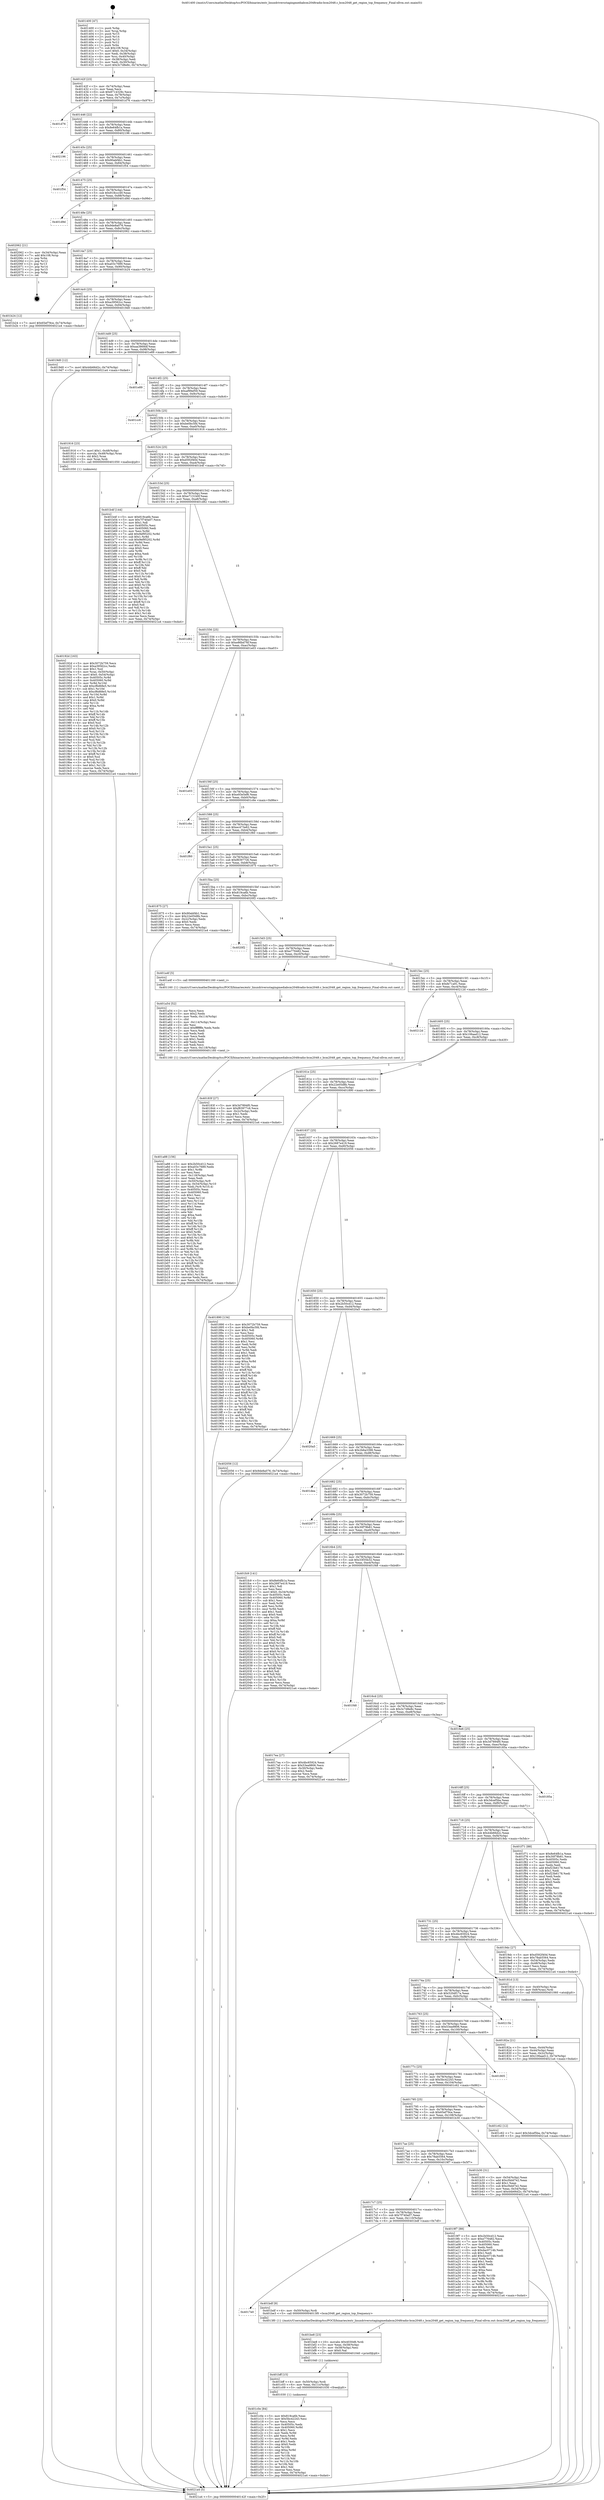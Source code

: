 digraph "0x401400" {
  label = "0x401400 (/mnt/c/Users/mathe/Desktop/tcc/POCII/binaries/extr_linuxdriversstagingmediabcm2048radio-bcm2048.c_bcm2048_get_region_top_frequency_Final-ollvm.out::main(0))"
  labelloc = "t"
  node[shape=record]

  Entry [label="",width=0.3,height=0.3,shape=circle,fillcolor=black,style=filled]
  "0x40142f" [label="{
     0x40142f [23]\l
     | [instrs]\l
     &nbsp;&nbsp;0x40142f \<+3\>: mov -0x74(%rbp),%eax\l
     &nbsp;&nbsp;0x401432 \<+2\>: mov %eax,%ecx\l
     &nbsp;&nbsp;0x401434 \<+6\>: sub $0x8714329c,%ecx\l
     &nbsp;&nbsp;0x40143a \<+3\>: mov %eax,-0x78(%rbp)\l
     &nbsp;&nbsp;0x40143d \<+3\>: mov %ecx,-0x7c(%rbp)\l
     &nbsp;&nbsp;0x401440 \<+6\>: je 0000000000401d76 \<main+0x976\>\l
  }"]
  "0x401d76" [label="{
     0x401d76\l
  }", style=dashed]
  "0x401446" [label="{
     0x401446 [22]\l
     | [instrs]\l
     &nbsp;&nbsp;0x401446 \<+5\>: jmp 000000000040144b \<main+0x4b\>\l
     &nbsp;&nbsp;0x40144b \<+3\>: mov -0x78(%rbp),%eax\l
     &nbsp;&nbsp;0x40144e \<+5\>: sub $0x8e64fb1a,%eax\l
     &nbsp;&nbsp;0x401453 \<+3\>: mov %eax,-0x80(%rbp)\l
     &nbsp;&nbsp;0x401456 \<+6\>: je 0000000000402196 \<main+0xd96\>\l
  }"]
  Exit [label="",width=0.3,height=0.3,shape=circle,fillcolor=black,style=filled,peripheries=2]
  "0x402196" [label="{
     0x402196\l
  }", style=dashed]
  "0x40145c" [label="{
     0x40145c [25]\l
     | [instrs]\l
     &nbsp;&nbsp;0x40145c \<+5\>: jmp 0000000000401461 \<main+0x61\>\l
     &nbsp;&nbsp;0x401461 \<+3\>: mov -0x78(%rbp),%eax\l
     &nbsp;&nbsp;0x401464 \<+5\>: sub $0x90abf4b1,%eax\l
     &nbsp;&nbsp;0x401469 \<+6\>: mov %eax,-0x84(%rbp)\l
     &nbsp;&nbsp;0x40146f \<+6\>: je 0000000000401f54 \<main+0xb54\>\l
  }"]
  "0x401c0e" [label="{
     0x401c0e [84]\l
     | [instrs]\l
     &nbsp;&nbsp;0x401c0e \<+5\>: mov $0x819ca6b,%eax\l
     &nbsp;&nbsp;0x401c13 \<+5\>: mov $0x5bc42243,%esi\l
     &nbsp;&nbsp;0x401c18 \<+2\>: xor %ecx,%ecx\l
     &nbsp;&nbsp;0x401c1a \<+7\>: mov 0x40505c,%edx\l
     &nbsp;&nbsp;0x401c21 \<+8\>: mov 0x405060,%r8d\l
     &nbsp;&nbsp;0x401c29 \<+3\>: sub $0x1,%ecx\l
     &nbsp;&nbsp;0x401c2c \<+3\>: mov %edx,%r9d\l
     &nbsp;&nbsp;0x401c2f \<+3\>: add %ecx,%r9d\l
     &nbsp;&nbsp;0x401c32 \<+4\>: imul %r9d,%edx\l
     &nbsp;&nbsp;0x401c36 \<+3\>: and $0x1,%edx\l
     &nbsp;&nbsp;0x401c39 \<+3\>: cmp $0x0,%edx\l
     &nbsp;&nbsp;0x401c3c \<+4\>: sete %r10b\l
     &nbsp;&nbsp;0x401c40 \<+4\>: cmp $0xa,%r8d\l
     &nbsp;&nbsp;0x401c44 \<+4\>: setl %r11b\l
     &nbsp;&nbsp;0x401c48 \<+3\>: mov %r10b,%bl\l
     &nbsp;&nbsp;0x401c4b \<+3\>: and %r11b,%bl\l
     &nbsp;&nbsp;0x401c4e \<+3\>: xor %r11b,%r10b\l
     &nbsp;&nbsp;0x401c51 \<+3\>: or %r10b,%bl\l
     &nbsp;&nbsp;0x401c54 \<+3\>: test $0x1,%bl\l
     &nbsp;&nbsp;0x401c57 \<+3\>: cmovne %esi,%eax\l
     &nbsp;&nbsp;0x401c5a \<+3\>: mov %eax,-0x74(%rbp)\l
     &nbsp;&nbsp;0x401c5d \<+5\>: jmp 00000000004021a4 \<main+0xda4\>\l
  }"]
  "0x401f54" [label="{
     0x401f54\l
  }", style=dashed]
  "0x401475" [label="{
     0x401475 [25]\l
     | [instrs]\l
     &nbsp;&nbsp;0x401475 \<+5\>: jmp 000000000040147a \<main+0x7a\>\l
     &nbsp;&nbsp;0x40147a \<+3\>: mov -0x78(%rbp),%eax\l
     &nbsp;&nbsp;0x40147d \<+5\>: sub $0x918ccc49,%eax\l
     &nbsp;&nbsp;0x401482 \<+6\>: mov %eax,-0x88(%rbp)\l
     &nbsp;&nbsp;0x401488 \<+6\>: je 0000000000401d9d \<main+0x99d\>\l
  }"]
  "0x401bff" [label="{
     0x401bff [15]\l
     | [instrs]\l
     &nbsp;&nbsp;0x401bff \<+4\>: mov -0x50(%rbp),%rdi\l
     &nbsp;&nbsp;0x401c03 \<+6\>: mov %eax,-0x11c(%rbp)\l
     &nbsp;&nbsp;0x401c09 \<+5\>: call 0000000000401030 \<free@plt\>\l
     | [calls]\l
     &nbsp;&nbsp;0x401030 \{1\} (unknown)\l
  }"]
  "0x401d9d" [label="{
     0x401d9d\l
  }", style=dashed]
  "0x40148e" [label="{
     0x40148e [25]\l
     | [instrs]\l
     &nbsp;&nbsp;0x40148e \<+5\>: jmp 0000000000401493 \<main+0x93\>\l
     &nbsp;&nbsp;0x401493 \<+3\>: mov -0x78(%rbp),%eax\l
     &nbsp;&nbsp;0x401496 \<+5\>: sub $0x9de8a076,%eax\l
     &nbsp;&nbsp;0x40149b \<+6\>: mov %eax,-0x8c(%rbp)\l
     &nbsp;&nbsp;0x4014a1 \<+6\>: je 0000000000402062 \<main+0xc62\>\l
  }"]
  "0x401be8" [label="{
     0x401be8 [23]\l
     | [instrs]\l
     &nbsp;&nbsp;0x401be8 \<+10\>: movabs $0x4030d6,%rdi\l
     &nbsp;&nbsp;0x401bf2 \<+3\>: mov %eax,-0x58(%rbp)\l
     &nbsp;&nbsp;0x401bf5 \<+3\>: mov -0x58(%rbp),%esi\l
     &nbsp;&nbsp;0x401bf8 \<+2\>: mov $0x0,%al\l
     &nbsp;&nbsp;0x401bfa \<+5\>: call 0000000000401040 \<printf@plt\>\l
     | [calls]\l
     &nbsp;&nbsp;0x401040 \{1\} (unknown)\l
  }"]
  "0x402062" [label="{
     0x402062 [21]\l
     | [instrs]\l
     &nbsp;&nbsp;0x402062 \<+3\>: mov -0x34(%rbp),%eax\l
     &nbsp;&nbsp;0x402065 \<+7\>: add $0x108,%rsp\l
     &nbsp;&nbsp;0x40206c \<+1\>: pop %rbx\l
     &nbsp;&nbsp;0x40206d \<+2\>: pop %r12\l
     &nbsp;&nbsp;0x40206f \<+2\>: pop %r13\l
     &nbsp;&nbsp;0x402071 \<+2\>: pop %r14\l
     &nbsp;&nbsp;0x402073 \<+2\>: pop %r15\l
     &nbsp;&nbsp;0x402075 \<+1\>: pop %rbp\l
     &nbsp;&nbsp;0x402076 \<+1\>: ret\l
  }"]
  "0x4014a7" [label="{
     0x4014a7 [25]\l
     | [instrs]\l
     &nbsp;&nbsp;0x4014a7 \<+5\>: jmp 00000000004014ac \<main+0xac\>\l
     &nbsp;&nbsp;0x4014ac \<+3\>: mov -0x78(%rbp),%eax\l
     &nbsp;&nbsp;0x4014af \<+5\>: sub $0xa03c7689,%eax\l
     &nbsp;&nbsp;0x4014b4 \<+6\>: mov %eax,-0x90(%rbp)\l
     &nbsp;&nbsp;0x4014ba \<+6\>: je 0000000000401b24 \<main+0x724\>\l
  }"]
  "0x4017e0" [label="{
     0x4017e0\l
  }", style=dashed]
  "0x401b24" [label="{
     0x401b24 [12]\l
     | [instrs]\l
     &nbsp;&nbsp;0x401b24 \<+7\>: movl $0x65ef79ce,-0x74(%rbp)\l
     &nbsp;&nbsp;0x401b2b \<+5\>: jmp 00000000004021a4 \<main+0xda4\>\l
  }"]
  "0x4014c0" [label="{
     0x4014c0 [25]\l
     | [instrs]\l
     &nbsp;&nbsp;0x4014c0 \<+5\>: jmp 00000000004014c5 \<main+0xc5\>\l
     &nbsp;&nbsp;0x4014c5 \<+3\>: mov -0x78(%rbp),%eax\l
     &nbsp;&nbsp;0x4014c8 \<+5\>: sub $0xa39562cc,%eax\l
     &nbsp;&nbsp;0x4014cd \<+6\>: mov %eax,-0x94(%rbp)\l
     &nbsp;&nbsp;0x4014d3 \<+6\>: je 00000000004019d0 \<main+0x5d0\>\l
  }"]
  "0x401bdf" [label="{
     0x401bdf [9]\l
     | [instrs]\l
     &nbsp;&nbsp;0x401bdf \<+4\>: mov -0x50(%rbp),%rdi\l
     &nbsp;&nbsp;0x401be3 \<+5\>: call 00000000004013f0 \<bcm2048_get_region_top_frequency\>\l
     | [calls]\l
     &nbsp;&nbsp;0x4013f0 \{1\} (/mnt/c/Users/mathe/Desktop/tcc/POCII/binaries/extr_linuxdriversstagingmediabcm2048radio-bcm2048.c_bcm2048_get_region_top_frequency_Final-ollvm.out::bcm2048_get_region_top_frequency)\l
  }"]
  "0x4019d0" [label="{
     0x4019d0 [12]\l
     | [instrs]\l
     &nbsp;&nbsp;0x4019d0 \<+7\>: movl $0x44b66d2c,-0x74(%rbp)\l
     &nbsp;&nbsp;0x4019d7 \<+5\>: jmp 00000000004021a4 \<main+0xda4\>\l
  }"]
  "0x4014d9" [label="{
     0x4014d9 [25]\l
     | [instrs]\l
     &nbsp;&nbsp;0x4014d9 \<+5\>: jmp 00000000004014de \<main+0xde\>\l
     &nbsp;&nbsp;0x4014de \<+3\>: mov -0x78(%rbp),%eax\l
     &nbsp;&nbsp;0x4014e1 \<+5\>: sub $0xaa3868df,%eax\l
     &nbsp;&nbsp;0x4014e6 \<+6\>: mov %eax,-0x98(%rbp)\l
     &nbsp;&nbsp;0x4014ec \<+6\>: je 0000000000401e89 \<main+0xa89\>\l
  }"]
  "0x401a88" [label="{
     0x401a88 [156]\l
     | [instrs]\l
     &nbsp;&nbsp;0x401a88 \<+5\>: mov $0x2b50cd12,%ecx\l
     &nbsp;&nbsp;0x401a8d \<+5\>: mov $0xa03c7689,%edx\l
     &nbsp;&nbsp;0x401a92 \<+3\>: mov $0x1,%r8b\l
     &nbsp;&nbsp;0x401a95 \<+2\>: xor %esi,%esi\l
     &nbsp;&nbsp;0x401a97 \<+6\>: mov -0x118(%rbp),%edi\l
     &nbsp;&nbsp;0x401a9d \<+3\>: imul %eax,%edi\l
     &nbsp;&nbsp;0x401aa0 \<+4\>: mov -0x50(%rbp),%r9\l
     &nbsp;&nbsp;0x401aa4 \<+4\>: movslq -0x54(%rbp),%r10\l
     &nbsp;&nbsp;0x401aa8 \<+4\>: mov %edi,(%r9,%r10,4)\l
     &nbsp;&nbsp;0x401aac \<+7\>: mov 0x40505c,%eax\l
     &nbsp;&nbsp;0x401ab3 \<+7\>: mov 0x405060,%edi\l
     &nbsp;&nbsp;0x401aba \<+3\>: sub $0x1,%esi\l
     &nbsp;&nbsp;0x401abd \<+3\>: mov %eax,%r11d\l
     &nbsp;&nbsp;0x401ac0 \<+3\>: add %esi,%r11d\l
     &nbsp;&nbsp;0x401ac3 \<+4\>: imul %r11d,%eax\l
     &nbsp;&nbsp;0x401ac7 \<+3\>: and $0x1,%eax\l
     &nbsp;&nbsp;0x401aca \<+3\>: cmp $0x0,%eax\l
     &nbsp;&nbsp;0x401acd \<+3\>: sete %bl\l
     &nbsp;&nbsp;0x401ad0 \<+3\>: cmp $0xa,%edi\l
     &nbsp;&nbsp;0x401ad3 \<+4\>: setl %r14b\l
     &nbsp;&nbsp;0x401ad7 \<+3\>: mov %bl,%r15b\l
     &nbsp;&nbsp;0x401ada \<+4\>: xor $0xff,%r15b\l
     &nbsp;&nbsp;0x401ade \<+3\>: mov %r14b,%r12b\l
     &nbsp;&nbsp;0x401ae1 \<+4\>: xor $0xff,%r12b\l
     &nbsp;&nbsp;0x401ae5 \<+4\>: xor $0x0,%r8b\l
     &nbsp;&nbsp;0x401ae9 \<+3\>: mov %r15b,%r13b\l
     &nbsp;&nbsp;0x401aec \<+4\>: and $0x0,%r13b\l
     &nbsp;&nbsp;0x401af0 \<+3\>: and %r8b,%bl\l
     &nbsp;&nbsp;0x401af3 \<+3\>: mov %r12b,%al\l
     &nbsp;&nbsp;0x401af6 \<+2\>: and $0x0,%al\l
     &nbsp;&nbsp;0x401af8 \<+3\>: and %r8b,%r14b\l
     &nbsp;&nbsp;0x401afb \<+3\>: or %bl,%r13b\l
     &nbsp;&nbsp;0x401afe \<+3\>: or %r14b,%al\l
     &nbsp;&nbsp;0x401b01 \<+3\>: xor %al,%r13b\l
     &nbsp;&nbsp;0x401b04 \<+3\>: or %r12b,%r15b\l
     &nbsp;&nbsp;0x401b07 \<+4\>: xor $0xff,%r15b\l
     &nbsp;&nbsp;0x401b0b \<+4\>: or $0x0,%r8b\l
     &nbsp;&nbsp;0x401b0f \<+3\>: and %r8b,%r15b\l
     &nbsp;&nbsp;0x401b12 \<+3\>: or %r15b,%r13b\l
     &nbsp;&nbsp;0x401b15 \<+4\>: test $0x1,%r13b\l
     &nbsp;&nbsp;0x401b19 \<+3\>: cmovne %edx,%ecx\l
     &nbsp;&nbsp;0x401b1c \<+3\>: mov %ecx,-0x74(%rbp)\l
     &nbsp;&nbsp;0x401b1f \<+5\>: jmp 00000000004021a4 \<main+0xda4\>\l
  }"]
  "0x401e89" [label="{
     0x401e89\l
  }", style=dashed]
  "0x4014f2" [label="{
     0x4014f2 [25]\l
     | [instrs]\l
     &nbsp;&nbsp;0x4014f2 \<+5\>: jmp 00000000004014f7 \<main+0xf7\>\l
     &nbsp;&nbsp;0x4014f7 \<+3\>: mov -0x78(%rbp),%eax\l
     &nbsp;&nbsp;0x4014fa \<+5\>: sub $0xaf99ef59,%eax\l
     &nbsp;&nbsp;0x4014ff \<+6\>: mov %eax,-0x9c(%rbp)\l
     &nbsp;&nbsp;0x401505 \<+6\>: je 0000000000401cc6 \<main+0x8c6\>\l
  }"]
  "0x401a54" [label="{
     0x401a54 [52]\l
     | [instrs]\l
     &nbsp;&nbsp;0x401a54 \<+2\>: xor %ecx,%ecx\l
     &nbsp;&nbsp;0x401a56 \<+5\>: mov $0x2,%edx\l
     &nbsp;&nbsp;0x401a5b \<+6\>: mov %edx,-0x114(%rbp)\l
     &nbsp;&nbsp;0x401a61 \<+1\>: cltd\l
     &nbsp;&nbsp;0x401a62 \<+6\>: mov -0x114(%rbp),%esi\l
     &nbsp;&nbsp;0x401a68 \<+2\>: idiv %esi\l
     &nbsp;&nbsp;0x401a6a \<+6\>: imul $0xfffffffe,%edx,%edx\l
     &nbsp;&nbsp;0x401a70 \<+2\>: mov %ecx,%edi\l
     &nbsp;&nbsp;0x401a72 \<+2\>: sub %edx,%edi\l
     &nbsp;&nbsp;0x401a74 \<+2\>: mov %ecx,%edx\l
     &nbsp;&nbsp;0x401a76 \<+3\>: sub $0x1,%edx\l
     &nbsp;&nbsp;0x401a79 \<+2\>: add %edx,%edi\l
     &nbsp;&nbsp;0x401a7b \<+2\>: sub %edi,%ecx\l
     &nbsp;&nbsp;0x401a7d \<+6\>: mov %ecx,-0x118(%rbp)\l
     &nbsp;&nbsp;0x401a83 \<+5\>: call 0000000000401160 \<next_i\>\l
     | [calls]\l
     &nbsp;&nbsp;0x401160 \{1\} (/mnt/c/Users/mathe/Desktop/tcc/POCII/binaries/extr_linuxdriversstagingmediabcm2048radio-bcm2048.c_bcm2048_get_region_top_frequency_Final-ollvm.out::next_i)\l
  }"]
  "0x401cc6" [label="{
     0x401cc6\l
  }", style=dashed]
  "0x40150b" [label="{
     0x40150b [25]\l
     | [instrs]\l
     &nbsp;&nbsp;0x40150b \<+5\>: jmp 0000000000401510 \<main+0x110\>\l
     &nbsp;&nbsp;0x401510 \<+3\>: mov -0x78(%rbp),%eax\l
     &nbsp;&nbsp;0x401513 \<+5\>: sub $0xbe0bc5fd,%eax\l
     &nbsp;&nbsp;0x401518 \<+6\>: mov %eax,-0xa0(%rbp)\l
     &nbsp;&nbsp;0x40151e \<+6\>: je 0000000000401916 \<main+0x516\>\l
  }"]
  "0x4017c7" [label="{
     0x4017c7 [25]\l
     | [instrs]\l
     &nbsp;&nbsp;0x4017c7 \<+5\>: jmp 00000000004017cc \<main+0x3cc\>\l
     &nbsp;&nbsp;0x4017cc \<+3\>: mov -0x78(%rbp),%eax\l
     &nbsp;&nbsp;0x4017cf \<+5\>: sub $0x7f740a07,%eax\l
     &nbsp;&nbsp;0x4017d4 \<+6\>: mov %eax,-0x110(%rbp)\l
     &nbsp;&nbsp;0x4017da \<+6\>: je 0000000000401bdf \<main+0x7df\>\l
  }"]
  "0x401916" [label="{
     0x401916 [23]\l
     | [instrs]\l
     &nbsp;&nbsp;0x401916 \<+7\>: movl $0x1,-0x48(%rbp)\l
     &nbsp;&nbsp;0x40191d \<+4\>: movslq -0x48(%rbp),%rax\l
     &nbsp;&nbsp;0x401921 \<+4\>: shl $0x2,%rax\l
     &nbsp;&nbsp;0x401925 \<+3\>: mov %rax,%rdi\l
     &nbsp;&nbsp;0x401928 \<+5\>: call 0000000000401050 \<malloc@plt\>\l
     | [calls]\l
     &nbsp;&nbsp;0x401050 \{1\} (unknown)\l
  }"]
  "0x401524" [label="{
     0x401524 [25]\l
     | [instrs]\l
     &nbsp;&nbsp;0x401524 \<+5\>: jmp 0000000000401529 \<main+0x129\>\l
     &nbsp;&nbsp;0x401529 \<+3\>: mov -0x78(%rbp),%eax\l
     &nbsp;&nbsp;0x40152c \<+5\>: sub $0xd592f40d,%eax\l
     &nbsp;&nbsp;0x401531 \<+6\>: mov %eax,-0xa4(%rbp)\l
     &nbsp;&nbsp;0x401537 \<+6\>: je 0000000000401b4f \<main+0x74f\>\l
  }"]
  "0x4019f7" [label="{
     0x4019f7 [88]\l
     | [instrs]\l
     &nbsp;&nbsp;0x4019f7 \<+5\>: mov $0x2b50cd12,%eax\l
     &nbsp;&nbsp;0x4019fc \<+5\>: mov $0xe776482,%ecx\l
     &nbsp;&nbsp;0x401a01 \<+7\>: mov 0x40505c,%edx\l
     &nbsp;&nbsp;0x401a08 \<+7\>: mov 0x405060,%esi\l
     &nbsp;&nbsp;0x401a0f \<+2\>: mov %edx,%edi\l
     &nbsp;&nbsp;0x401a11 \<+6\>: sub $0xdac0714b,%edi\l
     &nbsp;&nbsp;0x401a17 \<+3\>: sub $0x1,%edi\l
     &nbsp;&nbsp;0x401a1a \<+6\>: add $0xdac0714b,%edi\l
     &nbsp;&nbsp;0x401a20 \<+3\>: imul %edi,%edx\l
     &nbsp;&nbsp;0x401a23 \<+3\>: and $0x1,%edx\l
     &nbsp;&nbsp;0x401a26 \<+3\>: cmp $0x0,%edx\l
     &nbsp;&nbsp;0x401a29 \<+4\>: sete %r8b\l
     &nbsp;&nbsp;0x401a2d \<+3\>: cmp $0xa,%esi\l
     &nbsp;&nbsp;0x401a30 \<+4\>: setl %r9b\l
     &nbsp;&nbsp;0x401a34 \<+3\>: mov %r8b,%r10b\l
     &nbsp;&nbsp;0x401a37 \<+3\>: and %r9b,%r10b\l
     &nbsp;&nbsp;0x401a3a \<+3\>: xor %r9b,%r8b\l
     &nbsp;&nbsp;0x401a3d \<+3\>: or %r8b,%r10b\l
     &nbsp;&nbsp;0x401a40 \<+4\>: test $0x1,%r10b\l
     &nbsp;&nbsp;0x401a44 \<+3\>: cmovne %ecx,%eax\l
     &nbsp;&nbsp;0x401a47 \<+3\>: mov %eax,-0x74(%rbp)\l
     &nbsp;&nbsp;0x401a4a \<+5\>: jmp 00000000004021a4 \<main+0xda4\>\l
  }"]
  "0x401b4f" [label="{
     0x401b4f [144]\l
     | [instrs]\l
     &nbsp;&nbsp;0x401b4f \<+5\>: mov $0x819ca6b,%eax\l
     &nbsp;&nbsp;0x401b54 \<+5\>: mov $0x7f740a07,%ecx\l
     &nbsp;&nbsp;0x401b59 \<+2\>: mov $0x1,%dl\l
     &nbsp;&nbsp;0x401b5b \<+7\>: mov 0x40505c,%esi\l
     &nbsp;&nbsp;0x401b62 \<+7\>: mov 0x405060,%edi\l
     &nbsp;&nbsp;0x401b69 \<+3\>: mov %esi,%r8d\l
     &nbsp;&nbsp;0x401b6c \<+7\>: add $0x9ef95202,%r8d\l
     &nbsp;&nbsp;0x401b73 \<+4\>: sub $0x1,%r8d\l
     &nbsp;&nbsp;0x401b77 \<+7\>: sub $0x9ef95202,%r8d\l
     &nbsp;&nbsp;0x401b7e \<+4\>: imul %r8d,%esi\l
     &nbsp;&nbsp;0x401b82 \<+3\>: and $0x1,%esi\l
     &nbsp;&nbsp;0x401b85 \<+3\>: cmp $0x0,%esi\l
     &nbsp;&nbsp;0x401b88 \<+4\>: sete %r9b\l
     &nbsp;&nbsp;0x401b8c \<+3\>: cmp $0xa,%edi\l
     &nbsp;&nbsp;0x401b8f \<+4\>: setl %r10b\l
     &nbsp;&nbsp;0x401b93 \<+3\>: mov %r9b,%r11b\l
     &nbsp;&nbsp;0x401b96 \<+4\>: xor $0xff,%r11b\l
     &nbsp;&nbsp;0x401b9a \<+3\>: mov %r10b,%bl\l
     &nbsp;&nbsp;0x401b9d \<+3\>: xor $0xff,%bl\l
     &nbsp;&nbsp;0x401ba0 \<+3\>: xor $0x0,%dl\l
     &nbsp;&nbsp;0x401ba3 \<+3\>: mov %r11b,%r14b\l
     &nbsp;&nbsp;0x401ba6 \<+4\>: and $0x0,%r14b\l
     &nbsp;&nbsp;0x401baa \<+3\>: and %dl,%r9b\l
     &nbsp;&nbsp;0x401bad \<+3\>: mov %bl,%r15b\l
     &nbsp;&nbsp;0x401bb0 \<+4\>: and $0x0,%r15b\l
     &nbsp;&nbsp;0x401bb4 \<+3\>: and %dl,%r10b\l
     &nbsp;&nbsp;0x401bb7 \<+3\>: or %r9b,%r14b\l
     &nbsp;&nbsp;0x401bba \<+3\>: or %r10b,%r15b\l
     &nbsp;&nbsp;0x401bbd \<+3\>: xor %r15b,%r14b\l
     &nbsp;&nbsp;0x401bc0 \<+3\>: or %bl,%r11b\l
     &nbsp;&nbsp;0x401bc3 \<+4\>: xor $0xff,%r11b\l
     &nbsp;&nbsp;0x401bc7 \<+3\>: or $0x0,%dl\l
     &nbsp;&nbsp;0x401bca \<+3\>: and %dl,%r11b\l
     &nbsp;&nbsp;0x401bcd \<+3\>: or %r11b,%r14b\l
     &nbsp;&nbsp;0x401bd0 \<+4\>: test $0x1,%r14b\l
     &nbsp;&nbsp;0x401bd4 \<+3\>: cmovne %ecx,%eax\l
     &nbsp;&nbsp;0x401bd7 \<+3\>: mov %eax,-0x74(%rbp)\l
     &nbsp;&nbsp;0x401bda \<+5\>: jmp 00000000004021a4 \<main+0xda4\>\l
  }"]
  "0x40153d" [label="{
     0x40153d [25]\l
     | [instrs]\l
     &nbsp;&nbsp;0x40153d \<+5\>: jmp 0000000000401542 \<main+0x142\>\l
     &nbsp;&nbsp;0x401542 \<+3\>: mov -0x78(%rbp),%eax\l
     &nbsp;&nbsp;0x401545 \<+5\>: sub $0xe7131b0f,%eax\l
     &nbsp;&nbsp;0x40154a \<+6\>: mov %eax,-0xa8(%rbp)\l
     &nbsp;&nbsp;0x401550 \<+6\>: je 0000000000401d82 \<main+0x982\>\l
  }"]
  "0x4017ae" [label="{
     0x4017ae [25]\l
     | [instrs]\l
     &nbsp;&nbsp;0x4017ae \<+5\>: jmp 00000000004017b3 \<main+0x3b3\>\l
     &nbsp;&nbsp;0x4017b3 \<+3\>: mov -0x78(%rbp),%eax\l
     &nbsp;&nbsp;0x4017b6 \<+5\>: sub $0x78ab5564,%eax\l
     &nbsp;&nbsp;0x4017bb \<+6\>: mov %eax,-0x10c(%rbp)\l
     &nbsp;&nbsp;0x4017c1 \<+6\>: je 00000000004019f7 \<main+0x5f7\>\l
  }"]
  "0x401d82" [label="{
     0x401d82\l
  }", style=dashed]
  "0x401556" [label="{
     0x401556 [25]\l
     | [instrs]\l
     &nbsp;&nbsp;0x401556 \<+5\>: jmp 000000000040155b \<main+0x15b\>\l
     &nbsp;&nbsp;0x40155b \<+3\>: mov -0x78(%rbp),%eax\l
     &nbsp;&nbsp;0x40155e \<+5\>: sub $0xe86bd76f,%eax\l
     &nbsp;&nbsp;0x401563 \<+6\>: mov %eax,-0xac(%rbp)\l
     &nbsp;&nbsp;0x401569 \<+6\>: je 0000000000401e03 \<main+0xa03\>\l
  }"]
  "0x401b30" [label="{
     0x401b30 [31]\l
     | [instrs]\l
     &nbsp;&nbsp;0x401b30 \<+3\>: mov -0x54(%rbp),%eax\l
     &nbsp;&nbsp;0x401b33 \<+5\>: add $0xcf4dd7e2,%eax\l
     &nbsp;&nbsp;0x401b38 \<+3\>: add $0x1,%eax\l
     &nbsp;&nbsp;0x401b3b \<+5\>: sub $0xcf4dd7e2,%eax\l
     &nbsp;&nbsp;0x401b40 \<+3\>: mov %eax,-0x54(%rbp)\l
     &nbsp;&nbsp;0x401b43 \<+7\>: movl $0x44b66d2c,-0x74(%rbp)\l
     &nbsp;&nbsp;0x401b4a \<+5\>: jmp 00000000004021a4 \<main+0xda4\>\l
  }"]
  "0x401e03" [label="{
     0x401e03\l
  }", style=dashed]
  "0x40156f" [label="{
     0x40156f [25]\l
     | [instrs]\l
     &nbsp;&nbsp;0x40156f \<+5\>: jmp 0000000000401574 \<main+0x174\>\l
     &nbsp;&nbsp;0x401574 \<+3\>: mov -0x78(%rbp),%eax\l
     &nbsp;&nbsp;0x401577 \<+5\>: sub $0xe93e5ef6,%eax\l
     &nbsp;&nbsp;0x40157c \<+6\>: mov %eax,-0xb0(%rbp)\l
     &nbsp;&nbsp;0x401582 \<+6\>: je 0000000000401c6e \<main+0x86e\>\l
  }"]
  "0x401795" [label="{
     0x401795 [25]\l
     | [instrs]\l
     &nbsp;&nbsp;0x401795 \<+5\>: jmp 000000000040179a \<main+0x39a\>\l
     &nbsp;&nbsp;0x40179a \<+3\>: mov -0x78(%rbp),%eax\l
     &nbsp;&nbsp;0x40179d \<+5\>: sub $0x65ef79ce,%eax\l
     &nbsp;&nbsp;0x4017a2 \<+6\>: mov %eax,-0x108(%rbp)\l
     &nbsp;&nbsp;0x4017a8 \<+6\>: je 0000000000401b30 \<main+0x730\>\l
  }"]
  "0x401c6e" [label="{
     0x401c6e\l
  }", style=dashed]
  "0x401588" [label="{
     0x401588 [25]\l
     | [instrs]\l
     &nbsp;&nbsp;0x401588 \<+5\>: jmp 000000000040158d \<main+0x18d\>\l
     &nbsp;&nbsp;0x40158d \<+3\>: mov -0x78(%rbp),%eax\l
     &nbsp;&nbsp;0x401590 \<+5\>: sub $0xec473e62,%eax\l
     &nbsp;&nbsp;0x401595 \<+6\>: mov %eax,-0xb4(%rbp)\l
     &nbsp;&nbsp;0x40159b \<+6\>: je 0000000000401f60 \<main+0xb60\>\l
  }"]
  "0x401c62" [label="{
     0x401c62 [12]\l
     | [instrs]\l
     &nbsp;&nbsp;0x401c62 \<+7\>: movl $0x3dcef5ba,-0x74(%rbp)\l
     &nbsp;&nbsp;0x401c69 \<+5\>: jmp 00000000004021a4 \<main+0xda4\>\l
  }"]
  "0x401f60" [label="{
     0x401f60\l
  }", style=dashed]
  "0x4015a1" [label="{
     0x4015a1 [25]\l
     | [instrs]\l
     &nbsp;&nbsp;0x4015a1 \<+5\>: jmp 00000000004015a6 \<main+0x1a6\>\l
     &nbsp;&nbsp;0x4015a6 \<+3\>: mov -0x78(%rbp),%eax\l
     &nbsp;&nbsp;0x4015a9 \<+5\>: sub $0xf83977c6,%eax\l
     &nbsp;&nbsp;0x4015ae \<+6\>: mov %eax,-0xb8(%rbp)\l
     &nbsp;&nbsp;0x4015b4 \<+6\>: je 0000000000401875 \<main+0x475\>\l
  }"]
  "0x40177c" [label="{
     0x40177c [25]\l
     | [instrs]\l
     &nbsp;&nbsp;0x40177c \<+5\>: jmp 0000000000401781 \<main+0x381\>\l
     &nbsp;&nbsp;0x401781 \<+3\>: mov -0x78(%rbp),%eax\l
     &nbsp;&nbsp;0x401784 \<+5\>: sub $0x5bc42243,%eax\l
     &nbsp;&nbsp;0x401789 \<+6\>: mov %eax,-0x104(%rbp)\l
     &nbsp;&nbsp;0x40178f \<+6\>: je 0000000000401c62 \<main+0x862\>\l
  }"]
  "0x401875" [label="{
     0x401875 [27]\l
     | [instrs]\l
     &nbsp;&nbsp;0x401875 \<+5\>: mov $0x90abf4b1,%eax\l
     &nbsp;&nbsp;0x40187a \<+5\>: mov $0x22e05d8b,%ecx\l
     &nbsp;&nbsp;0x40187f \<+3\>: mov -0x2c(%rbp),%edx\l
     &nbsp;&nbsp;0x401882 \<+3\>: cmp $0x0,%edx\l
     &nbsp;&nbsp;0x401885 \<+3\>: cmove %ecx,%eax\l
     &nbsp;&nbsp;0x401888 \<+3\>: mov %eax,-0x74(%rbp)\l
     &nbsp;&nbsp;0x40188b \<+5\>: jmp 00000000004021a4 \<main+0xda4\>\l
  }"]
  "0x4015ba" [label="{
     0x4015ba [25]\l
     | [instrs]\l
     &nbsp;&nbsp;0x4015ba \<+5\>: jmp 00000000004015bf \<main+0x1bf\>\l
     &nbsp;&nbsp;0x4015bf \<+3\>: mov -0x78(%rbp),%eax\l
     &nbsp;&nbsp;0x4015c2 \<+5\>: sub $0x819ca6b,%eax\l
     &nbsp;&nbsp;0x4015c7 \<+6\>: mov %eax,-0xbc(%rbp)\l
     &nbsp;&nbsp;0x4015cd \<+6\>: je 00000000004020f2 \<main+0xcf2\>\l
  }"]
  "0x401805" [label="{
     0x401805\l
  }", style=dashed]
  "0x4020f2" [label="{
     0x4020f2\l
  }", style=dashed]
  "0x4015d3" [label="{
     0x4015d3 [25]\l
     | [instrs]\l
     &nbsp;&nbsp;0x4015d3 \<+5\>: jmp 00000000004015d8 \<main+0x1d8\>\l
     &nbsp;&nbsp;0x4015d8 \<+3\>: mov -0x78(%rbp),%eax\l
     &nbsp;&nbsp;0x4015db \<+5\>: sub $0xe776482,%eax\l
     &nbsp;&nbsp;0x4015e0 \<+6\>: mov %eax,-0xc0(%rbp)\l
     &nbsp;&nbsp;0x4015e6 \<+6\>: je 0000000000401a4f \<main+0x64f\>\l
  }"]
  "0x401763" [label="{
     0x401763 [25]\l
     | [instrs]\l
     &nbsp;&nbsp;0x401763 \<+5\>: jmp 0000000000401768 \<main+0x368\>\l
     &nbsp;&nbsp;0x401768 \<+3\>: mov -0x78(%rbp),%eax\l
     &nbsp;&nbsp;0x40176b \<+5\>: sub $0x53ea9806,%eax\l
     &nbsp;&nbsp;0x401770 \<+6\>: mov %eax,-0x100(%rbp)\l
     &nbsp;&nbsp;0x401776 \<+6\>: je 0000000000401805 \<main+0x405\>\l
  }"]
  "0x401a4f" [label="{
     0x401a4f [5]\l
     | [instrs]\l
     &nbsp;&nbsp;0x401a4f \<+5\>: call 0000000000401160 \<next_i\>\l
     | [calls]\l
     &nbsp;&nbsp;0x401160 \{1\} (/mnt/c/Users/mathe/Desktop/tcc/POCII/binaries/extr_linuxdriversstagingmediabcm2048radio-bcm2048.c_bcm2048_get_region_top_frequency_Final-ollvm.out::next_i)\l
  }"]
  "0x4015ec" [label="{
     0x4015ec [25]\l
     | [instrs]\l
     &nbsp;&nbsp;0x4015ec \<+5\>: jmp 00000000004015f1 \<main+0x1f1\>\l
     &nbsp;&nbsp;0x4015f1 \<+3\>: mov -0x78(%rbp),%eax\l
     &nbsp;&nbsp;0x4015f4 \<+5\>: sub $0xfe71a91,%eax\l
     &nbsp;&nbsp;0x4015f9 \<+6\>: mov %eax,-0xc4(%rbp)\l
     &nbsp;&nbsp;0x4015ff \<+6\>: je 000000000040212d \<main+0xd2d\>\l
  }"]
  "0x40215b" [label="{
     0x40215b\l
  }", style=dashed]
  "0x40212d" [label="{
     0x40212d\l
  }", style=dashed]
  "0x401605" [label="{
     0x401605 [25]\l
     | [instrs]\l
     &nbsp;&nbsp;0x401605 \<+5\>: jmp 000000000040160a \<main+0x20a\>\l
     &nbsp;&nbsp;0x40160a \<+3\>: mov -0x78(%rbp),%eax\l
     &nbsp;&nbsp;0x40160d \<+5\>: sub $0x106aad12,%eax\l
     &nbsp;&nbsp;0x401612 \<+6\>: mov %eax,-0xc8(%rbp)\l
     &nbsp;&nbsp;0x401618 \<+6\>: je 000000000040183f \<main+0x43f\>\l
  }"]
  "0x40192d" [label="{
     0x40192d [163]\l
     | [instrs]\l
     &nbsp;&nbsp;0x40192d \<+5\>: mov $0x3072b759,%ecx\l
     &nbsp;&nbsp;0x401932 \<+5\>: mov $0xa39562cc,%edx\l
     &nbsp;&nbsp;0x401937 \<+3\>: mov $0x1,%sil\l
     &nbsp;&nbsp;0x40193a \<+4\>: mov %rax,-0x50(%rbp)\l
     &nbsp;&nbsp;0x40193e \<+7\>: movl $0x0,-0x54(%rbp)\l
     &nbsp;&nbsp;0x401945 \<+8\>: mov 0x40505c,%r8d\l
     &nbsp;&nbsp;0x40194d \<+8\>: mov 0x405060,%r9d\l
     &nbsp;&nbsp;0x401955 \<+3\>: mov %r8d,%r10d\l
     &nbsp;&nbsp;0x401958 \<+7\>: add $0xcf6d68e5,%r10d\l
     &nbsp;&nbsp;0x40195f \<+4\>: sub $0x1,%r10d\l
     &nbsp;&nbsp;0x401963 \<+7\>: sub $0xcf6d68e5,%r10d\l
     &nbsp;&nbsp;0x40196a \<+4\>: imul %r10d,%r8d\l
     &nbsp;&nbsp;0x40196e \<+4\>: and $0x1,%r8d\l
     &nbsp;&nbsp;0x401972 \<+4\>: cmp $0x0,%r8d\l
     &nbsp;&nbsp;0x401976 \<+4\>: sete %r11b\l
     &nbsp;&nbsp;0x40197a \<+4\>: cmp $0xa,%r9d\l
     &nbsp;&nbsp;0x40197e \<+3\>: setl %bl\l
     &nbsp;&nbsp;0x401981 \<+3\>: mov %r11b,%r14b\l
     &nbsp;&nbsp;0x401984 \<+4\>: xor $0xff,%r14b\l
     &nbsp;&nbsp;0x401988 \<+3\>: mov %bl,%r15b\l
     &nbsp;&nbsp;0x40198b \<+4\>: xor $0xff,%r15b\l
     &nbsp;&nbsp;0x40198f \<+4\>: xor $0x0,%sil\l
     &nbsp;&nbsp;0x401993 \<+3\>: mov %r14b,%r12b\l
     &nbsp;&nbsp;0x401996 \<+4\>: and $0x0,%r12b\l
     &nbsp;&nbsp;0x40199a \<+3\>: and %sil,%r11b\l
     &nbsp;&nbsp;0x40199d \<+3\>: mov %r15b,%r13b\l
     &nbsp;&nbsp;0x4019a0 \<+4\>: and $0x0,%r13b\l
     &nbsp;&nbsp;0x4019a4 \<+3\>: and %sil,%bl\l
     &nbsp;&nbsp;0x4019a7 \<+3\>: or %r11b,%r12b\l
     &nbsp;&nbsp;0x4019aa \<+3\>: or %bl,%r13b\l
     &nbsp;&nbsp;0x4019ad \<+3\>: xor %r13b,%r12b\l
     &nbsp;&nbsp;0x4019b0 \<+3\>: or %r15b,%r14b\l
     &nbsp;&nbsp;0x4019b3 \<+4\>: xor $0xff,%r14b\l
     &nbsp;&nbsp;0x4019b7 \<+4\>: or $0x0,%sil\l
     &nbsp;&nbsp;0x4019bb \<+3\>: and %sil,%r14b\l
     &nbsp;&nbsp;0x4019be \<+3\>: or %r14b,%r12b\l
     &nbsp;&nbsp;0x4019c1 \<+4\>: test $0x1,%r12b\l
     &nbsp;&nbsp;0x4019c5 \<+3\>: cmovne %edx,%ecx\l
     &nbsp;&nbsp;0x4019c8 \<+3\>: mov %ecx,-0x74(%rbp)\l
     &nbsp;&nbsp;0x4019cb \<+5\>: jmp 00000000004021a4 \<main+0xda4\>\l
  }"]
  "0x40183f" [label="{
     0x40183f [27]\l
     | [instrs]\l
     &nbsp;&nbsp;0x40183f \<+5\>: mov $0x3d7894f0,%eax\l
     &nbsp;&nbsp;0x401844 \<+5\>: mov $0xf83977c6,%ecx\l
     &nbsp;&nbsp;0x401849 \<+3\>: mov -0x2c(%rbp),%edx\l
     &nbsp;&nbsp;0x40184c \<+3\>: cmp $0x1,%edx\l
     &nbsp;&nbsp;0x40184f \<+3\>: cmovl %ecx,%eax\l
     &nbsp;&nbsp;0x401852 \<+3\>: mov %eax,-0x74(%rbp)\l
     &nbsp;&nbsp;0x401855 \<+5\>: jmp 00000000004021a4 \<main+0xda4\>\l
  }"]
  "0x40161e" [label="{
     0x40161e [25]\l
     | [instrs]\l
     &nbsp;&nbsp;0x40161e \<+5\>: jmp 0000000000401623 \<main+0x223\>\l
     &nbsp;&nbsp;0x401623 \<+3\>: mov -0x78(%rbp),%eax\l
     &nbsp;&nbsp;0x401626 \<+5\>: sub $0x22e05d8b,%eax\l
     &nbsp;&nbsp;0x40162b \<+6\>: mov %eax,-0xcc(%rbp)\l
     &nbsp;&nbsp;0x401631 \<+6\>: je 0000000000401890 \<main+0x490\>\l
  }"]
  "0x40182a" [label="{
     0x40182a [21]\l
     | [instrs]\l
     &nbsp;&nbsp;0x40182a \<+3\>: mov %eax,-0x44(%rbp)\l
     &nbsp;&nbsp;0x40182d \<+3\>: mov -0x44(%rbp),%eax\l
     &nbsp;&nbsp;0x401830 \<+3\>: mov %eax,-0x2c(%rbp)\l
     &nbsp;&nbsp;0x401833 \<+7\>: movl $0x106aad12,-0x74(%rbp)\l
     &nbsp;&nbsp;0x40183a \<+5\>: jmp 00000000004021a4 \<main+0xda4\>\l
  }"]
  "0x401890" [label="{
     0x401890 [134]\l
     | [instrs]\l
     &nbsp;&nbsp;0x401890 \<+5\>: mov $0x3072b759,%eax\l
     &nbsp;&nbsp;0x401895 \<+5\>: mov $0xbe0bc5fd,%ecx\l
     &nbsp;&nbsp;0x40189a \<+2\>: mov $0x1,%dl\l
     &nbsp;&nbsp;0x40189c \<+2\>: xor %esi,%esi\l
     &nbsp;&nbsp;0x40189e \<+7\>: mov 0x40505c,%edi\l
     &nbsp;&nbsp;0x4018a5 \<+8\>: mov 0x405060,%r8d\l
     &nbsp;&nbsp;0x4018ad \<+3\>: sub $0x1,%esi\l
     &nbsp;&nbsp;0x4018b0 \<+3\>: mov %edi,%r9d\l
     &nbsp;&nbsp;0x4018b3 \<+3\>: add %esi,%r9d\l
     &nbsp;&nbsp;0x4018b6 \<+4\>: imul %r9d,%edi\l
     &nbsp;&nbsp;0x4018ba \<+3\>: and $0x1,%edi\l
     &nbsp;&nbsp;0x4018bd \<+3\>: cmp $0x0,%edi\l
     &nbsp;&nbsp;0x4018c0 \<+4\>: sete %r10b\l
     &nbsp;&nbsp;0x4018c4 \<+4\>: cmp $0xa,%r8d\l
     &nbsp;&nbsp;0x4018c8 \<+4\>: setl %r11b\l
     &nbsp;&nbsp;0x4018cc \<+3\>: mov %r10b,%bl\l
     &nbsp;&nbsp;0x4018cf \<+3\>: xor $0xff,%bl\l
     &nbsp;&nbsp;0x4018d2 \<+3\>: mov %r11b,%r14b\l
     &nbsp;&nbsp;0x4018d5 \<+4\>: xor $0xff,%r14b\l
     &nbsp;&nbsp;0x4018d9 \<+3\>: xor $0x1,%dl\l
     &nbsp;&nbsp;0x4018dc \<+3\>: mov %bl,%r15b\l
     &nbsp;&nbsp;0x4018df \<+4\>: and $0xff,%r15b\l
     &nbsp;&nbsp;0x4018e3 \<+3\>: and %dl,%r10b\l
     &nbsp;&nbsp;0x4018e6 \<+3\>: mov %r14b,%r12b\l
     &nbsp;&nbsp;0x4018e9 \<+4\>: and $0xff,%r12b\l
     &nbsp;&nbsp;0x4018ed \<+3\>: and %dl,%r11b\l
     &nbsp;&nbsp;0x4018f0 \<+3\>: or %r10b,%r15b\l
     &nbsp;&nbsp;0x4018f3 \<+3\>: or %r11b,%r12b\l
     &nbsp;&nbsp;0x4018f6 \<+3\>: xor %r12b,%r15b\l
     &nbsp;&nbsp;0x4018f9 \<+3\>: or %r14b,%bl\l
     &nbsp;&nbsp;0x4018fc \<+3\>: xor $0xff,%bl\l
     &nbsp;&nbsp;0x4018ff \<+3\>: or $0x1,%dl\l
     &nbsp;&nbsp;0x401902 \<+2\>: and %dl,%bl\l
     &nbsp;&nbsp;0x401904 \<+3\>: or %bl,%r15b\l
     &nbsp;&nbsp;0x401907 \<+4\>: test $0x1,%r15b\l
     &nbsp;&nbsp;0x40190b \<+3\>: cmovne %ecx,%eax\l
     &nbsp;&nbsp;0x40190e \<+3\>: mov %eax,-0x74(%rbp)\l
     &nbsp;&nbsp;0x401911 \<+5\>: jmp 00000000004021a4 \<main+0xda4\>\l
  }"]
  "0x401637" [label="{
     0x401637 [25]\l
     | [instrs]\l
     &nbsp;&nbsp;0x401637 \<+5\>: jmp 000000000040163c \<main+0x23c\>\l
     &nbsp;&nbsp;0x40163c \<+3\>: mov -0x78(%rbp),%eax\l
     &nbsp;&nbsp;0x40163f \<+5\>: sub $0x2687e419,%eax\l
     &nbsp;&nbsp;0x401644 \<+6\>: mov %eax,-0xd0(%rbp)\l
     &nbsp;&nbsp;0x40164a \<+6\>: je 0000000000402056 \<main+0xc56\>\l
  }"]
  "0x40174a" [label="{
     0x40174a [25]\l
     | [instrs]\l
     &nbsp;&nbsp;0x40174a \<+5\>: jmp 000000000040174f \<main+0x34f\>\l
     &nbsp;&nbsp;0x40174f \<+3\>: mov -0x78(%rbp),%eax\l
     &nbsp;&nbsp;0x401752 \<+5\>: sub $0x520df17a,%eax\l
     &nbsp;&nbsp;0x401757 \<+6\>: mov %eax,-0xfc(%rbp)\l
     &nbsp;&nbsp;0x40175d \<+6\>: je 000000000040215b \<main+0xd5b\>\l
  }"]
  "0x402056" [label="{
     0x402056 [12]\l
     | [instrs]\l
     &nbsp;&nbsp;0x402056 \<+7\>: movl $0x9de8a076,-0x74(%rbp)\l
     &nbsp;&nbsp;0x40205d \<+5\>: jmp 00000000004021a4 \<main+0xda4\>\l
  }"]
  "0x401650" [label="{
     0x401650 [25]\l
     | [instrs]\l
     &nbsp;&nbsp;0x401650 \<+5\>: jmp 0000000000401655 \<main+0x255\>\l
     &nbsp;&nbsp;0x401655 \<+3\>: mov -0x78(%rbp),%eax\l
     &nbsp;&nbsp;0x401658 \<+5\>: sub $0x2b50cd12,%eax\l
     &nbsp;&nbsp;0x40165d \<+6\>: mov %eax,-0xd4(%rbp)\l
     &nbsp;&nbsp;0x401663 \<+6\>: je 00000000004020a5 \<main+0xca5\>\l
  }"]
  "0x40181d" [label="{
     0x40181d [13]\l
     | [instrs]\l
     &nbsp;&nbsp;0x40181d \<+4\>: mov -0x40(%rbp),%rax\l
     &nbsp;&nbsp;0x401821 \<+4\>: mov 0x8(%rax),%rdi\l
     &nbsp;&nbsp;0x401825 \<+5\>: call 0000000000401060 \<atoi@plt\>\l
     | [calls]\l
     &nbsp;&nbsp;0x401060 \{1\} (unknown)\l
  }"]
  "0x4020a5" [label="{
     0x4020a5\l
  }", style=dashed]
  "0x401669" [label="{
     0x401669 [25]\l
     | [instrs]\l
     &nbsp;&nbsp;0x401669 \<+5\>: jmp 000000000040166e \<main+0x26e\>\l
     &nbsp;&nbsp;0x40166e \<+3\>: mov -0x78(%rbp),%eax\l
     &nbsp;&nbsp;0x401671 \<+5\>: sub $0x2b6a3398,%eax\l
     &nbsp;&nbsp;0x401676 \<+6\>: mov %eax,-0xd8(%rbp)\l
     &nbsp;&nbsp;0x40167c \<+6\>: je 0000000000401dea \<main+0x9ea\>\l
  }"]
  "0x401731" [label="{
     0x401731 [25]\l
     | [instrs]\l
     &nbsp;&nbsp;0x401731 \<+5\>: jmp 0000000000401736 \<main+0x336\>\l
     &nbsp;&nbsp;0x401736 \<+3\>: mov -0x78(%rbp),%eax\l
     &nbsp;&nbsp;0x401739 \<+5\>: sub $0x4bc65924,%eax\l
     &nbsp;&nbsp;0x40173e \<+6\>: mov %eax,-0xf8(%rbp)\l
     &nbsp;&nbsp;0x401744 \<+6\>: je 000000000040181d \<main+0x41d\>\l
  }"]
  "0x401dea" [label="{
     0x401dea\l
  }", style=dashed]
  "0x401682" [label="{
     0x401682 [25]\l
     | [instrs]\l
     &nbsp;&nbsp;0x401682 \<+5\>: jmp 0000000000401687 \<main+0x287\>\l
     &nbsp;&nbsp;0x401687 \<+3\>: mov -0x78(%rbp),%eax\l
     &nbsp;&nbsp;0x40168a \<+5\>: sub $0x3072b759,%eax\l
     &nbsp;&nbsp;0x40168f \<+6\>: mov %eax,-0xdc(%rbp)\l
     &nbsp;&nbsp;0x401695 \<+6\>: je 0000000000402077 \<main+0xc77\>\l
  }"]
  "0x4019dc" [label="{
     0x4019dc [27]\l
     | [instrs]\l
     &nbsp;&nbsp;0x4019dc \<+5\>: mov $0xd592f40d,%eax\l
     &nbsp;&nbsp;0x4019e1 \<+5\>: mov $0x78ab5564,%ecx\l
     &nbsp;&nbsp;0x4019e6 \<+3\>: mov -0x54(%rbp),%edx\l
     &nbsp;&nbsp;0x4019e9 \<+3\>: cmp -0x48(%rbp),%edx\l
     &nbsp;&nbsp;0x4019ec \<+3\>: cmovl %ecx,%eax\l
     &nbsp;&nbsp;0x4019ef \<+3\>: mov %eax,-0x74(%rbp)\l
     &nbsp;&nbsp;0x4019f2 \<+5\>: jmp 00000000004021a4 \<main+0xda4\>\l
  }"]
  "0x402077" [label="{
     0x402077\l
  }", style=dashed]
  "0x40169b" [label="{
     0x40169b [25]\l
     | [instrs]\l
     &nbsp;&nbsp;0x40169b \<+5\>: jmp 00000000004016a0 \<main+0x2a0\>\l
     &nbsp;&nbsp;0x4016a0 \<+3\>: mov -0x78(%rbp),%eax\l
     &nbsp;&nbsp;0x4016a3 \<+5\>: sub $0x30f78b81,%eax\l
     &nbsp;&nbsp;0x4016a8 \<+6\>: mov %eax,-0xe0(%rbp)\l
     &nbsp;&nbsp;0x4016ae \<+6\>: je 0000000000401fc9 \<main+0xbc9\>\l
  }"]
  "0x401718" [label="{
     0x401718 [25]\l
     | [instrs]\l
     &nbsp;&nbsp;0x401718 \<+5\>: jmp 000000000040171d \<main+0x31d\>\l
     &nbsp;&nbsp;0x40171d \<+3\>: mov -0x78(%rbp),%eax\l
     &nbsp;&nbsp;0x401720 \<+5\>: sub $0x44b66d2c,%eax\l
     &nbsp;&nbsp;0x401725 \<+6\>: mov %eax,-0xf4(%rbp)\l
     &nbsp;&nbsp;0x40172b \<+6\>: je 00000000004019dc \<main+0x5dc\>\l
  }"]
  "0x401fc9" [label="{
     0x401fc9 [141]\l
     | [instrs]\l
     &nbsp;&nbsp;0x401fc9 \<+5\>: mov $0x8e64fb1a,%eax\l
     &nbsp;&nbsp;0x401fce \<+5\>: mov $0x2687e419,%ecx\l
     &nbsp;&nbsp;0x401fd3 \<+2\>: mov $0x1,%dl\l
     &nbsp;&nbsp;0x401fd5 \<+2\>: xor %esi,%esi\l
     &nbsp;&nbsp;0x401fd7 \<+7\>: movl $0x0,-0x34(%rbp)\l
     &nbsp;&nbsp;0x401fde \<+7\>: mov 0x40505c,%edi\l
     &nbsp;&nbsp;0x401fe5 \<+8\>: mov 0x405060,%r8d\l
     &nbsp;&nbsp;0x401fed \<+3\>: sub $0x1,%esi\l
     &nbsp;&nbsp;0x401ff0 \<+3\>: mov %edi,%r9d\l
     &nbsp;&nbsp;0x401ff3 \<+3\>: add %esi,%r9d\l
     &nbsp;&nbsp;0x401ff6 \<+4\>: imul %r9d,%edi\l
     &nbsp;&nbsp;0x401ffa \<+3\>: and $0x1,%edi\l
     &nbsp;&nbsp;0x401ffd \<+3\>: cmp $0x0,%edi\l
     &nbsp;&nbsp;0x402000 \<+4\>: sete %r10b\l
     &nbsp;&nbsp;0x402004 \<+4\>: cmp $0xa,%r8d\l
     &nbsp;&nbsp;0x402008 \<+4\>: setl %r11b\l
     &nbsp;&nbsp;0x40200c \<+3\>: mov %r10b,%bl\l
     &nbsp;&nbsp;0x40200f \<+3\>: xor $0xff,%bl\l
     &nbsp;&nbsp;0x402012 \<+3\>: mov %r11b,%r14b\l
     &nbsp;&nbsp;0x402015 \<+4\>: xor $0xff,%r14b\l
     &nbsp;&nbsp;0x402019 \<+3\>: xor $0x0,%dl\l
     &nbsp;&nbsp;0x40201c \<+3\>: mov %bl,%r15b\l
     &nbsp;&nbsp;0x40201f \<+4\>: and $0x0,%r15b\l
     &nbsp;&nbsp;0x402023 \<+3\>: and %dl,%r10b\l
     &nbsp;&nbsp;0x402026 \<+3\>: mov %r14b,%r12b\l
     &nbsp;&nbsp;0x402029 \<+4\>: and $0x0,%r12b\l
     &nbsp;&nbsp;0x40202d \<+3\>: and %dl,%r11b\l
     &nbsp;&nbsp;0x402030 \<+3\>: or %r10b,%r15b\l
     &nbsp;&nbsp;0x402033 \<+3\>: or %r11b,%r12b\l
     &nbsp;&nbsp;0x402036 \<+3\>: xor %r12b,%r15b\l
     &nbsp;&nbsp;0x402039 \<+3\>: or %r14b,%bl\l
     &nbsp;&nbsp;0x40203c \<+3\>: xor $0xff,%bl\l
     &nbsp;&nbsp;0x40203f \<+3\>: or $0x0,%dl\l
     &nbsp;&nbsp;0x402042 \<+2\>: and %dl,%bl\l
     &nbsp;&nbsp;0x402044 \<+3\>: or %bl,%r15b\l
     &nbsp;&nbsp;0x402047 \<+4\>: test $0x1,%r15b\l
     &nbsp;&nbsp;0x40204b \<+3\>: cmovne %ecx,%eax\l
     &nbsp;&nbsp;0x40204e \<+3\>: mov %eax,-0x74(%rbp)\l
     &nbsp;&nbsp;0x402051 \<+5\>: jmp 00000000004021a4 \<main+0xda4\>\l
  }"]
  "0x4016b4" [label="{
     0x4016b4 [25]\l
     | [instrs]\l
     &nbsp;&nbsp;0x4016b4 \<+5\>: jmp 00000000004016b9 \<main+0x2b9\>\l
     &nbsp;&nbsp;0x4016b9 \<+3\>: mov -0x78(%rbp),%eax\l
     &nbsp;&nbsp;0x4016bc \<+5\>: sub $0x33f35b32,%eax\l
     &nbsp;&nbsp;0x4016c1 \<+6\>: mov %eax,-0xe4(%rbp)\l
     &nbsp;&nbsp;0x4016c7 \<+6\>: je 0000000000401f48 \<main+0xb48\>\l
  }"]
  "0x401f71" [label="{
     0x401f71 [88]\l
     | [instrs]\l
     &nbsp;&nbsp;0x401f71 \<+5\>: mov $0x8e64fb1a,%eax\l
     &nbsp;&nbsp;0x401f76 \<+5\>: mov $0x30f78b81,%ecx\l
     &nbsp;&nbsp;0x401f7b \<+7\>: mov 0x40505c,%edx\l
     &nbsp;&nbsp;0x401f82 \<+7\>: mov 0x405060,%esi\l
     &nbsp;&nbsp;0x401f89 \<+2\>: mov %edx,%edi\l
     &nbsp;&nbsp;0x401f8b \<+6\>: add $0xf23b6178,%edi\l
     &nbsp;&nbsp;0x401f91 \<+3\>: sub $0x1,%edi\l
     &nbsp;&nbsp;0x401f94 \<+6\>: sub $0xf23b6178,%edi\l
     &nbsp;&nbsp;0x401f9a \<+3\>: imul %edi,%edx\l
     &nbsp;&nbsp;0x401f9d \<+3\>: and $0x1,%edx\l
     &nbsp;&nbsp;0x401fa0 \<+3\>: cmp $0x0,%edx\l
     &nbsp;&nbsp;0x401fa3 \<+4\>: sete %r8b\l
     &nbsp;&nbsp;0x401fa7 \<+3\>: cmp $0xa,%esi\l
     &nbsp;&nbsp;0x401faa \<+4\>: setl %r9b\l
     &nbsp;&nbsp;0x401fae \<+3\>: mov %r8b,%r10b\l
     &nbsp;&nbsp;0x401fb1 \<+3\>: and %r9b,%r10b\l
     &nbsp;&nbsp;0x401fb4 \<+3\>: xor %r9b,%r8b\l
     &nbsp;&nbsp;0x401fb7 \<+3\>: or %r8b,%r10b\l
     &nbsp;&nbsp;0x401fba \<+4\>: test $0x1,%r10b\l
     &nbsp;&nbsp;0x401fbe \<+3\>: cmovne %ecx,%eax\l
     &nbsp;&nbsp;0x401fc1 \<+3\>: mov %eax,-0x74(%rbp)\l
     &nbsp;&nbsp;0x401fc4 \<+5\>: jmp 00000000004021a4 \<main+0xda4\>\l
  }"]
  "0x401f48" [label="{
     0x401f48\l
  }", style=dashed]
  "0x4016cd" [label="{
     0x4016cd [25]\l
     | [instrs]\l
     &nbsp;&nbsp;0x4016cd \<+5\>: jmp 00000000004016d2 \<main+0x2d2\>\l
     &nbsp;&nbsp;0x4016d2 \<+3\>: mov -0x78(%rbp),%eax\l
     &nbsp;&nbsp;0x4016d5 \<+5\>: sub $0x3c7d8e8c,%eax\l
     &nbsp;&nbsp;0x4016da \<+6\>: mov %eax,-0xe8(%rbp)\l
     &nbsp;&nbsp;0x4016e0 \<+6\>: je 00000000004017ea \<main+0x3ea\>\l
  }"]
  "0x4016ff" [label="{
     0x4016ff [25]\l
     | [instrs]\l
     &nbsp;&nbsp;0x4016ff \<+5\>: jmp 0000000000401704 \<main+0x304\>\l
     &nbsp;&nbsp;0x401704 \<+3\>: mov -0x78(%rbp),%eax\l
     &nbsp;&nbsp;0x401707 \<+5\>: sub $0x3dcef5ba,%eax\l
     &nbsp;&nbsp;0x40170c \<+6\>: mov %eax,-0xf0(%rbp)\l
     &nbsp;&nbsp;0x401712 \<+6\>: je 0000000000401f71 \<main+0xb71\>\l
  }"]
  "0x4017ea" [label="{
     0x4017ea [27]\l
     | [instrs]\l
     &nbsp;&nbsp;0x4017ea \<+5\>: mov $0x4bc65924,%eax\l
     &nbsp;&nbsp;0x4017ef \<+5\>: mov $0x53ea9806,%ecx\l
     &nbsp;&nbsp;0x4017f4 \<+3\>: mov -0x30(%rbp),%edx\l
     &nbsp;&nbsp;0x4017f7 \<+3\>: cmp $0x2,%edx\l
     &nbsp;&nbsp;0x4017fa \<+3\>: cmovne %ecx,%eax\l
     &nbsp;&nbsp;0x4017fd \<+3\>: mov %eax,-0x74(%rbp)\l
     &nbsp;&nbsp;0x401800 \<+5\>: jmp 00000000004021a4 \<main+0xda4\>\l
  }"]
  "0x4016e6" [label="{
     0x4016e6 [25]\l
     | [instrs]\l
     &nbsp;&nbsp;0x4016e6 \<+5\>: jmp 00000000004016eb \<main+0x2eb\>\l
     &nbsp;&nbsp;0x4016eb \<+3\>: mov -0x78(%rbp),%eax\l
     &nbsp;&nbsp;0x4016ee \<+5\>: sub $0x3d7894f0,%eax\l
     &nbsp;&nbsp;0x4016f3 \<+6\>: mov %eax,-0xec(%rbp)\l
     &nbsp;&nbsp;0x4016f9 \<+6\>: je 000000000040185a \<main+0x45a\>\l
  }"]
  "0x4021a4" [label="{
     0x4021a4 [5]\l
     | [instrs]\l
     &nbsp;&nbsp;0x4021a4 \<+5\>: jmp 000000000040142f \<main+0x2f\>\l
  }"]
  "0x401400" [label="{
     0x401400 [47]\l
     | [instrs]\l
     &nbsp;&nbsp;0x401400 \<+1\>: push %rbp\l
     &nbsp;&nbsp;0x401401 \<+3\>: mov %rsp,%rbp\l
     &nbsp;&nbsp;0x401404 \<+2\>: push %r15\l
     &nbsp;&nbsp;0x401406 \<+2\>: push %r14\l
     &nbsp;&nbsp;0x401408 \<+2\>: push %r13\l
     &nbsp;&nbsp;0x40140a \<+2\>: push %r12\l
     &nbsp;&nbsp;0x40140c \<+1\>: push %rbx\l
     &nbsp;&nbsp;0x40140d \<+7\>: sub $0x108,%rsp\l
     &nbsp;&nbsp;0x401414 \<+7\>: movl $0x0,-0x34(%rbp)\l
     &nbsp;&nbsp;0x40141b \<+3\>: mov %edi,-0x38(%rbp)\l
     &nbsp;&nbsp;0x40141e \<+4\>: mov %rsi,-0x40(%rbp)\l
     &nbsp;&nbsp;0x401422 \<+3\>: mov -0x38(%rbp),%edi\l
     &nbsp;&nbsp;0x401425 \<+3\>: mov %edi,-0x30(%rbp)\l
     &nbsp;&nbsp;0x401428 \<+7\>: movl $0x3c7d8e8c,-0x74(%rbp)\l
  }"]
  "0x40185a" [label="{
     0x40185a\l
  }", style=dashed]
  Entry -> "0x401400" [label=" 1"]
  "0x40142f" -> "0x401d76" [label=" 0"]
  "0x40142f" -> "0x401446" [label=" 20"]
  "0x402062" -> Exit [label=" 1"]
  "0x401446" -> "0x402196" [label=" 0"]
  "0x401446" -> "0x40145c" [label=" 20"]
  "0x402056" -> "0x4021a4" [label=" 1"]
  "0x40145c" -> "0x401f54" [label=" 0"]
  "0x40145c" -> "0x401475" [label=" 20"]
  "0x401fc9" -> "0x4021a4" [label=" 1"]
  "0x401475" -> "0x401d9d" [label=" 0"]
  "0x401475" -> "0x40148e" [label=" 20"]
  "0x401f71" -> "0x4021a4" [label=" 1"]
  "0x40148e" -> "0x402062" [label=" 1"]
  "0x40148e" -> "0x4014a7" [label=" 19"]
  "0x401c62" -> "0x4021a4" [label=" 1"]
  "0x4014a7" -> "0x401b24" [label=" 1"]
  "0x4014a7" -> "0x4014c0" [label=" 18"]
  "0x401c0e" -> "0x4021a4" [label=" 1"]
  "0x4014c0" -> "0x4019d0" [label=" 1"]
  "0x4014c0" -> "0x4014d9" [label=" 17"]
  "0x401bff" -> "0x401c0e" [label=" 1"]
  "0x4014d9" -> "0x401e89" [label=" 0"]
  "0x4014d9" -> "0x4014f2" [label=" 17"]
  "0x401bdf" -> "0x401be8" [label=" 1"]
  "0x4014f2" -> "0x401cc6" [label=" 0"]
  "0x4014f2" -> "0x40150b" [label=" 17"]
  "0x4017c7" -> "0x4017e0" [label=" 0"]
  "0x40150b" -> "0x401916" [label=" 1"]
  "0x40150b" -> "0x401524" [label=" 16"]
  "0x4017c7" -> "0x401bdf" [label=" 1"]
  "0x401524" -> "0x401b4f" [label=" 1"]
  "0x401524" -> "0x40153d" [label=" 15"]
  "0x401be8" -> "0x401bff" [label=" 1"]
  "0x40153d" -> "0x401d82" [label=" 0"]
  "0x40153d" -> "0x401556" [label=" 15"]
  "0x401b30" -> "0x4021a4" [label=" 1"]
  "0x401556" -> "0x401e03" [label=" 0"]
  "0x401556" -> "0x40156f" [label=" 15"]
  "0x401b24" -> "0x4021a4" [label=" 1"]
  "0x40156f" -> "0x401c6e" [label=" 0"]
  "0x40156f" -> "0x401588" [label=" 15"]
  "0x401a54" -> "0x401a88" [label=" 1"]
  "0x401588" -> "0x401f60" [label=" 0"]
  "0x401588" -> "0x4015a1" [label=" 15"]
  "0x401a4f" -> "0x401a54" [label=" 1"]
  "0x4015a1" -> "0x401875" [label=" 1"]
  "0x4015a1" -> "0x4015ba" [label=" 14"]
  "0x4017ae" -> "0x4017c7" [label=" 1"]
  "0x4015ba" -> "0x4020f2" [label=" 0"]
  "0x4015ba" -> "0x4015d3" [label=" 14"]
  "0x4017ae" -> "0x4019f7" [label=" 1"]
  "0x4015d3" -> "0x401a4f" [label=" 1"]
  "0x4015d3" -> "0x4015ec" [label=" 13"]
  "0x401795" -> "0x4017ae" [label=" 2"]
  "0x4015ec" -> "0x40212d" [label=" 0"]
  "0x4015ec" -> "0x401605" [label=" 13"]
  "0x401795" -> "0x401b30" [label=" 1"]
  "0x401605" -> "0x40183f" [label=" 1"]
  "0x401605" -> "0x40161e" [label=" 12"]
  "0x40177c" -> "0x401795" [label=" 3"]
  "0x40161e" -> "0x401890" [label=" 1"]
  "0x40161e" -> "0x401637" [label=" 11"]
  "0x40177c" -> "0x401c62" [label=" 1"]
  "0x401637" -> "0x402056" [label=" 1"]
  "0x401637" -> "0x401650" [label=" 10"]
  "0x4019f7" -> "0x4021a4" [label=" 1"]
  "0x401650" -> "0x4020a5" [label=" 0"]
  "0x401650" -> "0x401669" [label=" 10"]
  "0x401763" -> "0x40177c" [label=" 4"]
  "0x401669" -> "0x401dea" [label=" 0"]
  "0x401669" -> "0x401682" [label=" 10"]
  "0x401b4f" -> "0x4021a4" [label=" 1"]
  "0x401682" -> "0x402077" [label=" 0"]
  "0x401682" -> "0x40169b" [label=" 10"]
  "0x40174a" -> "0x401763" [label=" 4"]
  "0x40169b" -> "0x401fc9" [label=" 1"]
  "0x40169b" -> "0x4016b4" [label=" 9"]
  "0x401a88" -> "0x4021a4" [label=" 1"]
  "0x4016b4" -> "0x401f48" [label=" 0"]
  "0x4016b4" -> "0x4016cd" [label=" 9"]
  "0x4019dc" -> "0x4021a4" [label=" 2"]
  "0x4016cd" -> "0x4017ea" [label=" 1"]
  "0x4016cd" -> "0x4016e6" [label=" 8"]
  "0x4017ea" -> "0x4021a4" [label=" 1"]
  "0x401400" -> "0x40142f" [label=" 1"]
  "0x4021a4" -> "0x40142f" [label=" 19"]
  "0x40192d" -> "0x4021a4" [label=" 1"]
  "0x4016e6" -> "0x40185a" [label=" 0"]
  "0x4016e6" -> "0x4016ff" [label=" 8"]
  "0x4019d0" -> "0x4021a4" [label=" 1"]
  "0x4016ff" -> "0x401f71" [label=" 1"]
  "0x4016ff" -> "0x401718" [label=" 7"]
  "0x40174a" -> "0x40215b" [label=" 0"]
  "0x401718" -> "0x4019dc" [label=" 2"]
  "0x401718" -> "0x401731" [label=" 5"]
  "0x401763" -> "0x401805" [label=" 0"]
  "0x401731" -> "0x40181d" [label=" 1"]
  "0x401731" -> "0x40174a" [label=" 4"]
  "0x40181d" -> "0x40182a" [label=" 1"]
  "0x40182a" -> "0x4021a4" [label=" 1"]
  "0x40183f" -> "0x4021a4" [label=" 1"]
  "0x401875" -> "0x4021a4" [label=" 1"]
  "0x401890" -> "0x4021a4" [label=" 1"]
  "0x401916" -> "0x40192d" [label=" 1"]
}
